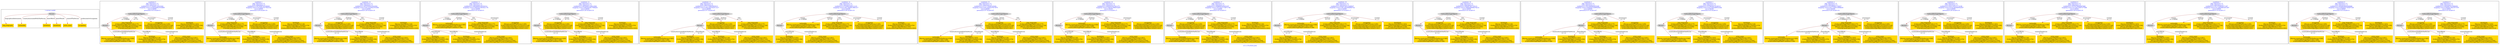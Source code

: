 digraph n0 {
fontcolor="blue"
remincross="true"
label="s11-s-19-artists.json"
subgraph cluster_0 {
label="1-correct model"
n2[style="filled",color="white",fillcolor="lightgray",label="Person1"];
n3[shape="plaintext",style="filled",fillcolor="gold",label="long_biography"];
n4[shape="plaintext",style="filled",fillcolor="gold",label="nationality"];
n5[shape="plaintext",style="filled",fillcolor="gold",label="birthDate"];
n6[shape="plaintext",style="filled",fillcolor="gold",label="deathDate"];
n7[shape="plaintext",style="filled",fillcolor="gold",label="artist_name"];
n8[shape="plaintext",style="filled",fillcolor="gold",label="occupation"];
}
subgraph cluster_1 {
label="candidate 0\nlink coherence:1.0\nnode coherence:1.0\nconfidence:0.5735449132423264\nmapping score:0.6356260821918865\ncost:6.99999\n-precision:0.43-recall:0.5"
n10[style="filled",color="white",fillcolor="lightgray",label="CulturalHeritageObject1"];
n11[style="filled",color="white",fillcolor="lightgray",label="Person1"];
n12[shape="plaintext",style="filled",fillcolor="gold",label="long_biography\n[CulturalHeritageObject,title,0.77]\n[CulturalHeritageObject,provenance,0.156]\n[Person,nameOfThePerson,0.059]\n[Concept,prefLabel,0.015]"];
n13[shape="plaintext",style="filled",fillcolor="gold",label="nationality\n[Person,countryAssociatedWithThePerson,0.565]\n[CulturalHeritageObject,title,0.266]\n[CulturalHeritageObject,medium,0.169]"];
n14[shape="plaintext",style="filled",fillcolor="gold",label="occupation\n[Person,nameOfThePerson,0.495]\n[CulturalHeritageObject,provenance,0.49]\n[CulturalHeritageObject,medium,0.015]\n[CulturalHeritageObject,extent,0.001]"];
n15[shape="plaintext",style="filled",fillcolor="gold",label="birthDate\n[Person,dateOfBirth,0.46]\n[CulturalHeritageObject,created,0.374]\n[Person,dateOfDeath,0.163]\n[CulturalHeritageObject,provenance,0.003]"];
n16[shape="plaintext",style="filled",fillcolor="gold",label="artist_name\n[Person,nameOfThePerson,0.801]\n[CulturalHeritageObject,title,0.143]\n[CulturalHeritageObject,provenance,0.054]\n[CulturalHeritageObject,accessionNumber,0.001]"];
n17[shape="plaintext",style="filled",fillcolor="gold",label="deathDate\n[Person,dateOfBirth,0.403]\n[CulturalHeritageObject,created,0.356]\n[Person,dateOfDeath,0.228]\n[CulturalHeritageObject,title,0.012]"];
}
subgraph cluster_2 {
label="candidate 1\nlink coherence:1.0\nnode coherence:1.0\nconfidence:0.5670589720196663\nmapping score:0.6334641017843332\ncost:6.99999\n-precision:0.29-recall:0.33"
n19[style="filled",color="white",fillcolor="lightgray",label="CulturalHeritageObject1"];
n20[style="filled",color="white",fillcolor="lightgray",label="Person1"];
n21[shape="plaintext",style="filled",fillcolor="gold",label="long_biography\n[CulturalHeritageObject,title,0.77]\n[CulturalHeritageObject,provenance,0.156]\n[Person,nameOfThePerson,0.059]\n[Concept,prefLabel,0.015]"];
n22[shape="plaintext",style="filled",fillcolor="gold",label="nationality\n[Person,countryAssociatedWithThePerson,0.565]\n[CulturalHeritageObject,title,0.266]\n[CulturalHeritageObject,medium,0.169]"];
n23[shape="plaintext",style="filled",fillcolor="gold",label="occupation\n[Person,nameOfThePerson,0.495]\n[CulturalHeritageObject,provenance,0.49]\n[CulturalHeritageObject,medium,0.015]\n[CulturalHeritageObject,extent,0.001]"];
n24[shape="plaintext",style="filled",fillcolor="gold",label="deathDate\n[Person,dateOfBirth,0.403]\n[CulturalHeritageObject,created,0.356]\n[Person,dateOfDeath,0.228]\n[CulturalHeritageObject,title,0.012]"];
n25[shape="plaintext",style="filled",fillcolor="gold",label="artist_name\n[Person,nameOfThePerson,0.801]\n[CulturalHeritageObject,title,0.143]\n[CulturalHeritageObject,provenance,0.054]\n[CulturalHeritageObject,accessionNumber,0.001]"];
n26[shape="plaintext",style="filled",fillcolor="gold",label="birthDate\n[Person,dateOfBirth,0.46]\n[CulturalHeritageObject,created,0.374]\n[Person,dateOfDeath,0.163]\n[CulturalHeritageObject,provenance,0.003]"];
}
subgraph cluster_3 {
label="candidate 10\nlink coherence:1.0\nnode coherence:1.0\nconfidence:0.4879765433242084\nmapping score:0.6071032922191806\ncost:6.99999\n-precision:0.29-recall:0.33"
n28[style="filled",color="white",fillcolor="lightgray",label="CulturalHeritageObject1"];
n29[style="filled",color="white",fillcolor="lightgray",label="Person1"];
n30[shape="plaintext",style="filled",fillcolor="gold",label="occupation\n[Person,nameOfThePerson,0.495]\n[CulturalHeritageObject,provenance,0.49]\n[CulturalHeritageObject,medium,0.015]\n[CulturalHeritageObject,extent,0.001]"];
n31[shape="plaintext",style="filled",fillcolor="gold",label="long_biography\n[CulturalHeritageObject,title,0.77]\n[CulturalHeritageObject,provenance,0.156]\n[Person,nameOfThePerson,0.059]\n[Concept,prefLabel,0.015]"];
n32[shape="plaintext",style="filled",fillcolor="gold",label="nationality\n[Person,countryAssociatedWithThePerson,0.565]\n[CulturalHeritageObject,title,0.266]\n[CulturalHeritageObject,medium,0.169]"];
n33[shape="plaintext",style="filled",fillcolor="gold",label="deathDate\n[Person,dateOfBirth,0.403]\n[CulturalHeritageObject,created,0.356]\n[Person,dateOfDeath,0.228]\n[CulturalHeritageObject,title,0.012]"];
n34[shape="plaintext",style="filled",fillcolor="gold",label="artist_name\n[Person,nameOfThePerson,0.801]\n[CulturalHeritageObject,title,0.143]\n[CulturalHeritageObject,provenance,0.054]\n[CulturalHeritageObject,accessionNumber,0.001]"];
n35[shape="plaintext",style="filled",fillcolor="gold",label="birthDate\n[Person,dateOfBirth,0.46]\n[CulturalHeritageObject,created,0.374]\n[Person,dateOfDeath,0.163]\n[CulturalHeritageObject,provenance,0.003]"];
}
subgraph cluster_4 {
label="candidate 11\nlink coherence:1.0\nnode coherence:1.0\nconfidence:0.48628699169302014\nmapping score:0.6065401083421178\ncost:6.99999\n-precision:0.43-recall:0.5"
n37[style="filled",color="white",fillcolor="lightgray",label="CulturalHeritageObject1"];
n38[style="filled",color="white",fillcolor="lightgray",label="Person1"];
n39[shape="plaintext",style="filled",fillcolor="gold",label="nationality\n[Person,countryAssociatedWithThePerson,0.565]\n[CulturalHeritageObject,title,0.266]\n[CulturalHeritageObject,medium,0.169]"];
n40[shape="plaintext",style="filled",fillcolor="gold",label="long_biography\n[CulturalHeritageObject,title,0.77]\n[CulturalHeritageObject,provenance,0.156]\n[Person,nameOfThePerson,0.059]\n[Concept,prefLabel,0.015]"];
n41[shape="plaintext",style="filled",fillcolor="gold",label="occupation\n[Person,nameOfThePerson,0.495]\n[CulturalHeritageObject,provenance,0.49]\n[CulturalHeritageObject,medium,0.015]\n[CulturalHeritageObject,extent,0.001]"];
n42[shape="plaintext",style="filled",fillcolor="gold",label="deathDate\n[Person,dateOfBirth,0.403]\n[CulturalHeritageObject,created,0.356]\n[Person,dateOfDeath,0.228]\n[CulturalHeritageObject,title,0.012]"];
n43[shape="plaintext",style="filled",fillcolor="gold",label="birthDate\n[Person,dateOfBirth,0.46]\n[CulturalHeritageObject,created,0.374]\n[Person,dateOfDeath,0.163]\n[CulturalHeritageObject,provenance,0.003]"];
n44[shape="plaintext",style="filled",fillcolor="gold",label="artist_name\n[Person,nameOfThePerson,0.801]\n[CulturalHeritageObject,title,0.143]\n[CulturalHeritageObject,provenance,0.054]\n[CulturalHeritageObject,accessionNumber,0.001]"];
}
subgraph cluster_5 {
label="candidate 12\nlink coherence:1.0\nnode coherence:1.0\nconfidence:0.48558281194614566\nmapping score:0.6063053817598263\ncost:6.99999\n-precision:0.29-recall:0.33"
n46[style="filled",color="white",fillcolor="lightgray",label="CulturalHeritageObject1"];
n47[style="filled",color="white",fillcolor="lightgray",label="Person1"];
n48[shape="plaintext",style="filled",fillcolor="gold",label="occupation\n[Person,nameOfThePerson,0.495]\n[CulturalHeritageObject,provenance,0.49]\n[CulturalHeritageObject,medium,0.015]\n[CulturalHeritageObject,extent,0.001]"];
n49[shape="plaintext",style="filled",fillcolor="gold",label="long_biography\n[CulturalHeritageObject,title,0.77]\n[CulturalHeritageObject,provenance,0.156]\n[Person,nameOfThePerson,0.059]\n[Concept,prefLabel,0.015]"];
n50[shape="plaintext",style="filled",fillcolor="gold",label="nationality\n[Person,countryAssociatedWithThePerson,0.565]\n[CulturalHeritageObject,title,0.266]\n[CulturalHeritageObject,medium,0.169]"];
n51[shape="plaintext",style="filled",fillcolor="gold",label="deathDate\n[Person,dateOfBirth,0.403]\n[CulturalHeritageObject,created,0.356]\n[Person,dateOfDeath,0.228]\n[CulturalHeritageObject,title,0.012]"];
n52[shape="plaintext",style="filled",fillcolor="gold",label="artist_name\n[Person,nameOfThePerson,0.801]\n[CulturalHeritageObject,title,0.143]\n[CulturalHeritageObject,provenance,0.054]\n[CulturalHeritageObject,accessionNumber,0.001]"];
n53[shape="plaintext",style="filled",fillcolor="gold",label="birthDate\n[Person,dateOfBirth,0.46]\n[CulturalHeritageObject,created,0.374]\n[Person,dateOfDeath,0.163]\n[CulturalHeritageObject,provenance,0.003]"];
}
subgraph cluster_6 {
label="candidate 13\nlink coherence:1.0\nnode coherence:1.0\nconfidence:0.4731116693900919\nmapping score:0.6021483342411417\ncost:6.99999\n-precision:0.57-recall:0.67"
n55[style="filled",color="white",fillcolor="lightgray",label="CulturalHeritageObject1"];
n56[style="filled",color="white",fillcolor="lightgray",label="Person1"];
n57[shape="plaintext",style="filled",fillcolor="gold",label="occupation\n[Person,nameOfThePerson,0.495]\n[CulturalHeritageObject,provenance,0.49]\n[CulturalHeritageObject,medium,0.015]\n[CulturalHeritageObject,extent,0.001]"];
n58[shape="plaintext",style="filled",fillcolor="gold",label="long_biography\n[CulturalHeritageObject,title,0.77]\n[CulturalHeritageObject,provenance,0.156]\n[Person,nameOfThePerson,0.059]\n[Concept,prefLabel,0.015]"];
n59[shape="plaintext",style="filled",fillcolor="gold",label="nationality\n[Person,countryAssociatedWithThePerson,0.565]\n[CulturalHeritageObject,title,0.266]\n[CulturalHeritageObject,medium,0.169]"];
n60[shape="plaintext",style="filled",fillcolor="gold",label="deathDate\n[Person,dateOfBirth,0.403]\n[CulturalHeritageObject,created,0.356]\n[Person,dateOfDeath,0.228]\n[CulturalHeritageObject,title,0.012]"];
n61[shape="plaintext",style="filled",fillcolor="gold",label="birthDate\n[Person,dateOfBirth,0.46]\n[CulturalHeritageObject,created,0.374]\n[Person,dateOfDeath,0.163]\n[CulturalHeritageObject,provenance,0.003]"];
n62[shape="plaintext",style="filled",fillcolor="gold",label="artist_name\n[Person,nameOfThePerson,0.801]\n[CulturalHeritageObject,title,0.143]\n[CulturalHeritageObject,provenance,0.054]\n[CulturalHeritageObject,accessionNumber,0.001]"];
}
subgraph cluster_7 {
label="candidate 14\nlink coherence:1.0\nnode coherence:1.0\nconfidence:0.4720561408311219\nmapping score:0.6017964913881517\ncost:6.99999\n-precision:0.29-recall:0.33"
n64[style="filled",color="white",fillcolor="lightgray",label="CulturalHeritageObject1"];
n65[style="filled",color="white",fillcolor="lightgray",label="Person1"];
n66[shape="plaintext",style="filled",fillcolor="gold",label="nationality\n[Person,countryAssociatedWithThePerson,0.565]\n[CulturalHeritageObject,title,0.266]\n[CulturalHeritageObject,medium,0.169]"];
n67[shape="plaintext",style="filled",fillcolor="gold",label="long_biography\n[CulturalHeritageObject,title,0.77]\n[CulturalHeritageObject,provenance,0.156]\n[Person,nameOfThePerson,0.059]\n[Concept,prefLabel,0.015]"];
n68[shape="plaintext",style="filled",fillcolor="gold",label="occupation\n[Person,nameOfThePerson,0.495]\n[CulturalHeritageObject,provenance,0.49]\n[CulturalHeritageObject,medium,0.015]\n[CulturalHeritageObject,extent,0.001]"];
n69[shape="plaintext",style="filled",fillcolor="gold",label="deathDate\n[Person,dateOfBirth,0.403]\n[CulturalHeritageObject,created,0.356]\n[Person,dateOfDeath,0.228]\n[CulturalHeritageObject,title,0.012]"];
n70[shape="plaintext",style="filled",fillcolor="gold",label="artist_name\n[Person,nameOfThePerson,0.801]\n[CulturalHeritageObject,title,0.143]\n[CulturalHeritageObject,provenance,0.054]\n[CulturalHeritageObject,accessionNumber,0.001]"];
n71[shape="plaintext",style="filled",fillcolor="gold",label="birthDate\n[Person,dateOfBirth,0.46]\n[CulturalHeritageObject,created,0.374]\n[Person,dateOfDeath,0.163]\n[CulturalHeritageObject,provenance,0.003]"];
}
subgraph cluster_8 {
label="candidate 15\nlink coherence:1.0\nnode coherence:1.0\nconfidence:0.4707179380120292\nmapping score:0.6013504237817875\ncost:6.99999\n-precision:0.57-recall:0.67"
n73[style="filled",color="white",fillcolor="lightgray",label="CulturalHeritageObject1"];
n74[style="filled",color="white",fillcolor="lightgray",label="Person1"];
n75[shape="plaintext",style="filled",fillcolor="gold",label="occupation\n[Person,nameOfThePerson,0.495]\n[CulturalHeritageObject,provenance,0.49]\n[CulturalHeritageObject,medium,0.015]\n[CulturalHeritageObject,extent,0.001]"];
n76[shape="plaintext",style="filled",fillcolor="gold",label="long_biography\n[CulturalHeritageObject,title,0.77]\n[CulturalHeritageObject,provenance,0.156]\n[Person,nameOfThePerson,0.059]\n[Concept,prefLabel,0.015]"];
n77[shape="plaintext",style="filled",fillcolor="gold",label="nationality\n[Person,countryAssociatedWithThePerson,0.565]\n[CulturalHeritageObject,title,0.266]\n[CulturalHeritageObject,medium,0.169]"];
n78[shape="plaintext",style="filled",fillcolor="gold",label="deathDate\n[Person,dateOfBirth,0.403]\n[CulturalHeritageObject,created,0.356]\n[Person,dateOfDeath,0.228]\n[CulturalHeritageObject,title,0.012]"];
n79[shape="plaintext",style="filled",fillcolor="gold",label="birthDate\n[Person,dateOfBirth,0.46]\n[CulturalHeritageObject,created,0.374]\n[Person,dateOfDeath,0.163]\n[CulturalHeritageObject,provenance,0.003]"];
n80[shape="plaintext",style="filled",fillcolor="gold",label="artist_name\n[Person,nameOfThePerson,0.801]\n[CulturalHeritageObject,title,0.143]\n[CulturalHeritageObject,provenance,0.054]\n[CulturalHeritageObject,accessionNumber,0.001]"];
}
subgraph cluster_9 {
label="candidate 16\nlink coherence:1.0\nnode coherence:1.0\nconfidence:0.4659523547641275\nmapping score:0.599761896032487\ncost:6.99999\n-precision:0.14-recall:0.17"
n82[style="filled",color="white",fillcolor="lightgray",label="CulturalHeritageObject1"];
n83[style="filled",color="white",fillcolor="lightgray",label="Person1"];
n84[shape="plaintext",style="filled",fillcolor="gold",label="nationality\n[Person,countryAssociatedWithThePerson,0.565]\n[CulturalHeritageObject,title,0.266]\n[CulturalHeritageObject,medium,0.169]"];
n85[shape="plaintext",style="filled",fillcolor="gold",label="long_biography\n[CulturalHeritageObject,title,0.77]\n[CulturalHeritageObject,provenance,0.156]\n[Person,nameOfThePerson,0.059]\n[Concept,prefLabel,0.015]"];
n86[shape="plaintext",style="filled",fillcolor="gold",label="occupation\n[Person,nameOfThePerson,0.495]\n[CulturalHeritageObject,provenance,0.49]\n[CulturalHeritageObject,medium,0.015]\n[CulturalHeritageObject,extent,0.001]"];
n87[shape="plaintext",style="filled",fillcolor="gold",label="birthDate\n[Person,dateOfBirth,0.46]\n[CulturalHeritageObject,created,0.374]\n[Person,dateOfDeath,0.163]\n[CulturalHeritageObject,provenance,0.003]"];
n88[shape="plaintext",style="filled",fillcolor="gold",label="deathDate\n[Person,dateOfBirth,0.403]\n[CulturalHeritageObject,created,0.356]\n[Person,dateOfDeath,0.228]\n[CulturalHeritageObject,title,0.012]"];
n89[shape="plaintext",style="filled",fillcolor="gold",label="artist_name\n[Person,nameOfThePerson,0.801]\n[CulturalHeritageObject,title,0.143]\n[CulturalHeritageObject,provenance,0.054]\n[CulturalHeritageObject,accessionNumber,0.001]"];
}
subgraph cluster_10 {
label="candidate 17\nlink coherence:1.0\nnode coherence:1.0\nconfidence:0.4588808185281937\nmapping score:0.5974047172871756\ncost:6.99999\n-precision:0.43-recall:0.5"
n91[style="filled",color="white",fillcolor="lightgray",label="CulturalHeritageObject1"];
n92[style="filled",color="white",fillcolor="lightgray",label="Person1"];
n93[shape="plaintext",style="filled",fillcolor="gold",label="occupation\n[Person,nameOfThePerson,0.495]\n[CulturalHeritageObject,provenance,0.49]\n[CulturalHeritageObject,medium,0.015]\n[CulturalHeritageObject,extent,0.001]"];
n94[shape="plaintext",style="filled",fillcolor="gold",label="long_biography\n[CulturalHeritageObject,title,0.77]\n[CulturalHeritageObject,provenance,0.156]\n[Person,nameOfThePerson,0.059]\n[Concept,prefLabel,0.015]"];
n95[shape="plaintext",style="filled",fillcolor="gold",label="nationality\n[Person,countryAssociatedWithThePerson,0.565]\n[CulturalHeritageObject,title,0.266]\n[CulturalHeritageObject,medium,0.169]"];
n96[shape="plaintext",style="filled",fillcolor="gold",label="deathDate\n[Person,dateOfBirth,0.403]\n[CulturalHeritageObject,created,0.356]\n[Person,dateOfDeath,0.228]\n[CulturalHeritageObject,title,0.012]"];
n97[shape="plaintext",style="filled",fillcolor="gold",label="artist_name\n[Person,nameOfThePerson,0.801]\n[CulturalHeritageObject,title,0.143]\n[CulturalHeritageObject,provenance,0.054]\n[CulturalHeritageObject,accessionNumber,0.001]"];
n98[shape="plaintext",style="filled",fillcolor="gold",label="birthDate\n[Person,dateOfBirth,0.46]\n[CulturalHeritageObject,created,0.374]\n[Person,dateOfDeath,0.163]\n[CulturalHeritageObject,provenance,0.003]"];
}
subgraph cluster_11 {
label="candidate 18\nlink coherence:1.0\nnode coherence:1.0\nconfidence:0.45820744512488937\nmapping score:0.5971802594860742\ncost:6.99999\n-precision:0.14-recall:0.17"
n100[style="filled",color="white",fillcolor="lightgray",label="CulturalHeritageObject1"];
n101[style="filled",color="white",fillcolor="lightgray",label="Person1"];
n102[shape="plaintext",style="filled",fillcolor="gold",label="nationality\n[Person,countryAssociatedWithThePerson,0.565]\n[CulturalHeritageObject,title,0.266]\n[CulturalHeritageObject,medium,0.169]"];
n103[shape="plaintext",style="filled",fillcolor="gold",label="long_biography\n[CulturalHeritageObject,title,0.77]\n[CulturalHeritageObject,provenance,0.156]\n[Person,nameOfThePerson,0.059]\n[Concept,prefLabel,0.015]"];
n104[shape="plaintext",style="filled",fillcolor="gold",label="occupation\n[Person,nameOfThePerson,0.495]\n[CulturalHeritageObject,provenance,0.49]\n[CulturalHeritageObject,medium,0.015]\n[CulturalHeritageObject,extent,0.001]"];
n105[shape="plaintext",style="filled",fillcolor="gold",label="birthDate\n[Person,dateOfBirth,0.46]\n[CulturalHeritageObject,created,0.374]\n[Person,dateOfDeath,0.163]\n[CulturalHeritageObject,provenance,0.003]"];
n106[shape="plaintext",style="filled",fillcolor="gold",label="artist_name\n[Person,nameOfThePerson,0.801]\n[CulturalHeritageObject,title,0.143]\n[CulturalHeritageObject,provenance,0.054]\n[CulturalHeritageObject,accessionNumber,0.001]"];
n107[shape="plaintext",style="filled",fillcolor="gold",label="deathDate\n[Person,dateOfBirth,0.403]\n[CulturalHeritageObject,created,0.356]\n[Person,dateOfDeath,0.228]\n[CulturalHeritageObject,title,0.012]"];
}
subgraph cluster_12 {
label="candidate 19\nlink coherence:1.0\nnode coherence:1.0\nconfidence:0.456487087150131\nmapping score:0.5966068068278214\ncost:6.99999\n-precision:0.43-recall:0.5"
n109[style="filled",color="white",fillcolor="lightgray",label="CulturalHeritageObject1"];
n110[style="filled",color="white",fillcolor="lightgray",label="Person1"];
n111[shape="plaintext",style="filled",fillcolor="gold",label="occupation\n[Person,nameOfThePerson,0.495]\n[CulturalHeritageObject,provenance,0.49]\n[CulturalHeritageObject,medium,0.015]\n[CulturalHeritageObject,extent,0.001]"];
n112[shape="plaintext",style="filled",fillcolor="gold",label="long_biography\n[CulturalHeritageObject,title,0.77]\n[CulturalHeritageObject,provenance,0.156]\n[Person,nameOfThePerson,0.059]\n[Concept,prefLabel,0.015]"];
n113[shape="plaintext",style="filled",fillcolor="gold",label="nationality\n[Person,countryAssociatedWithThePerson,0.565]\n[CulturalHeritageObject,title,0.266]\n[CulturalHeritageObject,medium,0.169]"];
n114[shape="plaintext",style="filled",fillcolor="gold",label="deathDate\n[Person,dateOfBirth,0.403]\n[CulturalHeritageObject,created,0.356]\n[Person,dateOfDeath,0.228]\n[CulturalHeritageObject,title,0.012]"];
n115[shape="plaintext",style="filled",fillcolor="gold",label="artist_name\n[Person,nameOfThePerson,0.801]\n[CulturalHeritageObject,title,0.143]\n[CulturalHeritageObject,provenance,0.054]\n[CulturalHeritageObject,accessionNumber,0.001]"];
n116[shape="plaintext",style="filled",fillcolor="gold",label="birthDate\n[Person,dateOfBirth,0.46]\n[CulturalHeritageObject,created,0.374]\n[Person,dateOfDeath,0.163]\n[CulturalHeritageObject,provenance,0.003]"];
}
subgraph cluster_13 {
label="candidate 2\nlink coherence:1.0\nnode coherence:1.0\nconfidence:0.5521940980855498\nmapping score:0.6285091438062943\ncost:6.99999\n-precision:0.57-recall:0.67"
n118[style="filled",color="white",fillcolor="lightgray",label="CulturalHeritageObject1"];
n119[style="filled",color="white",fillcolor="lightgray",label="Person1"];
n120[shape="plaintext",style="filled",fillcolor="gold",label="long_biography\n[CulturalHeritageObject,title,0.77]\n[CulturalHeritageObject,provenance,0.156]\n[Person,nameOfThePerson,0.059]\n[Concept,prefLabel,0.015]"];
n121[shape="plaintext",style="filled",fillcolor="gold",label="nationality\n[Person,countryAssociatedWithThePerson,0.565]\n[CulturalHeritageObject,title,0.266]\n[CulturalHeritageObject,medium,0.169]"];
n122[shape="plaintext",style="filled",fillcolor="gold",label="occupation\n[Person,nameOfThePerson,0.495]\n[CulturalHeritageObject,provenance,0.49]\n[CulturalHeritageObject,medium,0.015]\n[CulturalHeritageObject,extent,0.001]"];
n123[shape="plaintext",style="filled",fillcolor="gold",label="deathDate\n[Person,dateOfBirth,0.403]\n[CulturalHeritageObject,created,0.356]\n[Person,dateOfDeath,0.228]\n[CulturalHeritageObject,title,0.012]"];
n124[shape="plaintext",style="filled",fillcolor="gold",label="birthDate\n[Person,dateOfBirth,0.46]\n[CulturalHeritageObject,created,0.374]\n[Person,dateOfDeath,0.163]\n[CulturalHeritageObject,provenance,0.003]"];
n125[shape="plaintext",style="filled",fillcolor="gold",label="artist_name\n[Person,nameOfThePerson,0.801]\n[CulturalHeritageObject,title,0.143]\n[CulturalHeritageObject,provenance,0.054]\n[CulturalHeritageObject,accessionNumber,0.001]"];
}
subgraph cluster_14 {
label="candidate 3\nlink coherence:1.0\nnode coherence:1.0\nconfidence:0.5379632472236515\nmapping score:0.6237655268523282\ncost:6.99999\n-precision:0.43-recall:0.5"
n127[style="filled",color="white",fillcolor="lightgray",label="CulturalHeritageObject1"];
n128[style="filled",color="white",fillcolor="lightgray",label="Person1"];
n129[shape="plaintext",style="filled",fillcolor="gold",label="long_biography\n[CulturalHeritageObject,title,0.77]\n[CulturalHeritageObject,provenance,0.156]\n[Person,nameOfThePerson,0.059]\n[Concept,prefLabel,0.015]"];
n130[shape="plaintext",style="filled",fillcolor="gold",label="nationality\n[Person,countryAssociatedWithThePerson,0.565]\n[CulturalHeritageObject,title,0.266]\n[CulturalHeritageObject,medium,0.169]"];
n131[shape="plaintext",style="filled",fillcolor="gold",label="occupation\n[Person,nameOfThePerson,0.495]\n[CulturalHeritageObject,provenance,0.49]\n[CulturalHeritageObject,medium,0.015]\n[CulturalHeritageObject,extent,0.001]"];
n132[shape="plaintext",style="filled",fillcolor="gold",label="deathDate\n[Person,dateOfBirth,0.403]\n[CulturalHeritageObject,created,0.356]\n[Person,dateOfDeath,0.228]\n[CulturalHeritageObject,title,0.012]"];
n133[shape="plaintext",style="filled",fillcolor="gold",label="artist_name\n[Person,nameOfThePerson,0.801]\n[CulturalHeritageObject,title,0.143]\n[CulturalHeritageObject,provenance,0.054]\n[CulturalHeritageObject,accessionNumber,0.001]"];
n134[shape="plaintext",style="filled",fillcolor="gold",label="birthDate\n[Person,dateOfBirth,0.46]\n[CulturalHeritageObject,created,0.374]\n[Person,dateOfDeath,0.163]\n[CulturalHeritageObject,provenance,0.003]"];
}
subgraph cluster_15 {
label="candidate 4\nlink coherence:1.0\nnode coherence:1.0\nconfidence:0.531859461156657\nmapping score:0.6217309314966635\ncost:6.99999\n-precision:0.29-recall:0.33"
n136[style="filled",color="white",fillcolor="lightgray",label="CulturalHeritageObject1"];
n137[style="filled",color="white",fillcolor="lightgray",label="Person1"];
n138[shape="plaintext",style="filled",fillcolor="gold",label="long_biography\n[CulturalHeritageObject,title,0.77]\n[CulturalHeritageObject,provenance,0.156]\n[Person,nameOfThePerson,0.059]\n[Concept,prefLabel,0.015]"];
n139[shape="plaintext",style="filled",fillcolor="gold",label="nationality\n[Person,countryAssociatedWithThePerson,0.565]\n[CulturalHeritageObject,title,0.266]\n[CulturalHeritageObject,medium,0.169]"];
n140[shape="plaintext",style="filled",fillcolor="gold",label="occupation\n[Person,nameOfThePerson,0.495]\n[CulturalHeritageObject,provenance,0.49]\n[CulturalHeritageObject,medium,0.015]\n[CulturalHeritageObject,extent,0.001]"];
n141[shape="plaintext",style="filled",fillcolor="gold",label="birthDate\n[Person,dateOfBirth,0.46]\n[CulturalHeritageObject,created,0.374]\n[Person,dateOfDeath,0.163]\n[CulturalHeritageObject,provenance,0.003]"];
n142[shape="plaintext",style="filled",fillcolor="gold",label="deathDate\n[Person,dateOfBirth,0.403]\n[CulturalHeritageObject,created,0.356]\n[Person,dateOfDeath,0.228]\n[CulturalHeritageObject,title,0.012]"];
n143[shape="plaintext",style="filled",fillcolor="gold",label="artist_name\n[Person,nameOfThePerson,0.801]\n[CulturalHeritageObject,title,0.143]\n[CulturalHeritageObject,provenance,0.054]\n[CulturalHeritageObject,accessionNumber,0.001]"];
}
subgraph cluster_16 {
label="candidate 5\nlink coherence:1.0\nnode coherence:1.0\nconfidence:0.5241145515174189\nmapping score:0.6191492949502507\ncost:6.99999\n-precision:0.29-recall:0.33"
n145[style="filled",color="white",fillcolor="lightgray",label="CulturalHeritageObject1"];
n146[style="filled",color="white",fillcolor="lightgray",label="Person1"];
n147[shape="plaintext",style="filled",fillcolor="gold",label="long_biography\n[CulturalHeritageObject,title,0.77]\n[CulturalHeritageObject,provenance,0.156]\n[Person,nameOfThePerson,0.059]\n[Concept,prefLabel,0.015]"];
n148[shape="plaintext",style="filled",fillcolor="gold",label="nationality\n[Person,countryAssociatedWithThePerson,0.565]\n[CulturalHeritageObject,title,0.266]\n[CulturalHeritageObject,medium,0.169]"];
n149[shape="plaintext",style="filled",fillcolor="gold",label="occupation\n[Person,nameOfThePerson,0.495]\n[CulturalHeritageObject,provenance,0.49]\n[CulturalHeritageObject,medium,0.015]\n[CulturalHeritageObject,extent,0.001]"];
n150[shape="plaintext",style="filled",fillcolor="gold",label="birthDate\n[Person,dateOfBirth,0.46]\n[CulturalHeritageObject,created,0.374]\n[Person,dateOfDeath,0.163]\n[CulturalHeritageObject,provenance,0.003]"];
n151[shape="plaintext",style="filled",fillcolor="gold",label="artist_name\n[Person,nameOfThePerson,0.801]\n[CulturalHeritageObject,title,0.143]\n[CulturalHeritageObject,provenance,0.054]\n[CulturalHeritageObject,accessionNumber,0.001]"];
n152[shape="plaintext",style="filled",fillcolor="gold",label="deathDate\n[Person,dateOfBirth,0.403]\n[CulturalHeritageObject,created,0.356]\n[Person,dateOfDeath,0.228]\n[CulturalHeritageObject,title,0.012]"];
}
subgraph cluster_17 {
label="candidate 6\nlink coherence:1.0\nnode coherence:1.0\nconfidence:0.5076378068497968\nmapping score:0.6136570467277099\ncost:6.99999\n-precision:0.29-recall:0.33"
n154[style="filled",color="white",fillcolor="lightgray",label="CulturalHeritageObject1"];
n155[style="filled",color="white",fillcolor="lightgray",label="Person1"];
n156[shape="plaintext",style="filled",fillcolor="gold",label="nationality\n[Person,countryAssociatedWithThePerson,0.565]\n[CulturalHeritageObject,title,0.266]\n[CulturalHeritageObject,medium,0.169]"];
n157[shape="plaintext",style="filled",fillcolor="gold",label="long_biography\n[CulturalHeritageObject,title,0.77]\n[CulturalHeritageObject,provenance,0.156]\n[Person,nameOfThePerson,0.059]\n[Concept,prefLabel,0.015]"];
n158[shape="plaintext",style="filled",fillcolor="gold",label="occupation\n[Person,nameOfThePerson,0.495]\n[CulturalHeritageObject,provenance,0.49]\n[CulturalHeritageObject,medium,0.015]\n[CulturalHeritageObject,extent,0.001]"];
n159[shape="plaintext",style="filled",fillcolor="gold",label="birthDate\n[Person,dateOfBirth,0.46]\n[CulturalHeritageObject,created,0.374]\n[Person,dateOfDeath,0.163]\n[CulturalHeritageObject,provenance,0.003]"];
n160[shape="plaintext",style="filled",fillcolor="gold",label="artist_name\n[Person,nameOfThePerson,0.801]\n[CulturalHeritageObject,title,0.143]\n[CulturalHeritageObject,provenance,0.054]\n[CulturalHeritageObject,accessionNumber,0.001]"];
n161[shape="plaintext",style="filled",fillcolor="gold",label="deathDate\n[Person,dateOfBirth,0.403]\n[CulturalHeritageObject,created,0.356]\n[Person,dateOfDeath,0.228]\n[CulturalHeritageObject,title,0.012]"];
}
subgraph cluster_18 {
label="candidate 7\nlink coherence:1.0\nnode coherence:1.0\nconfidence:0.5011518656271367\nmapping score:0.6114950663201567\ncost:6.99999\n-precision:0.14-recall:0.17"
n163[style="filled",color="white",fillcolor="lightgray",label="CulturalHeritageObject1"];
n164[style="filled",color="white",fillcolor="lightgray",label="Person1"];
n165[shape="plaintext",style="filled",fillcolor="gold",label="nationality\n[Person,countryAssociatedWithThePerson,0.565]\n[CulturalHeritageObject,title,0.266]\n[CulturalHeritageObject,medium,0.169]"];
n166[shape="plaintext",style="filled",fillcolor="gold",label="long_biography\n[CulturalHeritageObject,title,0.77]\n[CulturalHeritageObject,provenance,0.156]\n[Person,nameOfThePerson,0.059]\n[Concept,prefLabel,0.015]"];
n167[shape="plaintext",style="filled",fillcolor="gold",label="occupation\n[Person,nameOfThePerson,0.495]\n[CulturalHeritageObject,provenance,0.49]\n[CulturalHeritageObject,medium,0.015]\n[CulturalHeritageObject,extent,0.001]"];
n168[shape="plaintext",style="filled",fillcolor="gold",label="deathDate\n[Person,dateOfBirth,0.403]\n[CulturalHeritageObject,created,0.356]\n[Person,dateOfDeath,0.228]\n[CulturalHeritageObject,title,0.012]"];
n169[shape="plaintext",style="filled",fillcolor="gold",label="artist_name\n[Person,nameOfThePerson,0.801]\n[CulturalHeritageObject,title,0.143]\n[CulturalHeritageObject,provenance,0.054]\n[CulturalHeritageObject,accessionNumber,0.001]"];
n170[shape="plaintext",style="filled",fillcolor="gold",label="birthDate\n[Person,dateOfBirth,0.46]\n[CulturalHeritageObject,created,0.374]\n[Person,dateOfDeath,0.163]\n[CulturalHeritageObject,provenance,0.003]"];
}
subgraph cluster_19 {
label="candidate 8\nlink coherence:1.0\nnode coherence:1.0\nconfidence:0.4944624845468686\nmapping score:0.6092652726267339\ncost:6.99999\n-precision:0.43-recall:0.5"
n172[style="filled",color="white",fillcolor="lightgray",label="CulturalHeritageObject1"];
n173[style="filled",color="white",fillcolor="lightgray",label="Person1"];
n174[shape="plaintext",style="filled",fillcolor="gold",label="occupation\n[Person,nameOfThePerson,0.495]\n[CulturalHeritageObject,provenance,0.49]\n[CulturalHeritageObject,medium,0.015]\n[CulturalHeritageObject,extent,0.001]"];
n175[shape="plaintext",style="filled",fillcolor="gold",label="long_biography\n[CulturalHeritageObject,title,0.77]\n[CulturalHeritageObject,provenance,0.156]\n[Person,nameOfThePerson,0.059]\n[Concept,prefLabel,0.015]"];
n176[shape="plaintext",style="filled",fillcolor="gold",label="nationality\n[Person,countryAssociatedWithThePerson,0.565]\n[CulturalHeritageObject,title,0.266]\n[CulturalHeritageObject,medium,0.169]"];
n177[shape="plaintext",style="filled",fillcolor="gold",label="birthDate\n[Person,dateOfBirth,0.46]\n[CulturalHeritageObject,created,0.374]\n[Person,dateOfDeath,0.163]\n[CulturalHeritageObject,provenance,0.003]"];
n178[shape="plaintext",style="filled",fillcolor="gold",label="artist_name\n[Person,nameOfThePerson,0.801]\n[CulturalHeritageObject,title,0.143]\n[CulturalHeritageObject,provenance,0.054]\n[CulturalHeritageObject,accessionNumber,0.001]"];
n179[shape="plaintext",style="filled",fillcolor="gold",label="deathDate\n[Person,dateOfBirth,0.403]\n[CulturalHeritageObject,created,0.356]\n[Person,dateOfDeath,0.228]\n[CulturalHeritageObject,title,0.012]"];
}
subgraph cluster_20 {
label="candidate 9\nlink coherence:1.0\nnode coherence:1.0\nconfidence:0.4920687531688059\nmapping score:0.6084673621673797\ncost:6.99999\n-precision:0.43-recall:0.5"
n181[style="filled",color="white",fillcolor="lightgray",label="CulturalHeritageObject1"];
n182[style="filled",color="white",fillcolor="lightgray",label="Person1"];
n183[shape="plaintext",style="filled",fillcolor="gold",label="occupation\n[Person,nameOfThePerson,0.495]\n[CulturalHeritageObject,provenance,0.49]\n[CulturalHeritageObject,medium,0.015]\n[CulturalHeritageObject,extent,0.001]"];
n184[shape="plaintext",style="filled",fillcolor="gold",label="long_biography\n[CulturalHeritageObject,title,0.77]\n[CulturalHeritageObject,provenance,0.156]\n[Person,nameOfThePerson,0.059]\n[Concept,prefLabel,0.015]"];
n185[shape="plaintext",style="filled",fillcolor="gold",label="nationality\n[Person,countryAssociatedWithThePerson,0.565]\n[CulturalHeritageObject,title,0.266]\n[CulturalHeritageObject,medium,0.169]"];
n186[shape="plaintext",style="filled",fillcolor="gold",label="birthDate\n[Person,dateOfBirth,0.46]\n[CulturalHeritageObject,created,0.374]\n[Person,dateOfDeath,0.163]\n[CulturalHeritageObject,provenance,0.003]"];
n187[shape="plaintext",style="filled",fillcolor="gold",label="artist_name\n[Person,nameOfThePerson,0.801]\n[CulturalHeritageObject,title,0.143]\n[CulturalHeritageObject,provenance,0.054]\n[CulturalHeritageObject,accessionNumber,0.001]"];
n188[shape="plaintext",style="filled",fillcolor="gold",label="deathDate\n[Person,dateOfBirth,0.403]\n[CulturalHeritageObject,created,0.356]\n[Person,dateOfDeath,0.228]\n[CulturalHeritageObject,title,0.012]"];
}
n2 -> n3[color="brown",fontcolor="black",label="biographicalInformation"]
n2 -> n4[color="brown",fontcolor="black",label="countryAssociatedWithThePerson"]
n2 -> n5[color="brown",fontcolor="black",label="dateOfBirth"]
n2 -> n6[color="brown",fontcolor="black",label="dateOfDeath"]
n2 -> n7[color="brown",fontcolor="black",label="nameOfThePerson"]
n2 -> n8[color="brown",fontcolor="black",label="professionOrOccupation"]
n10 -> n11[color="brown",fontcolor="black",label="creator\nw=0.99999"]
n10 -> n12[color="brown",fontcolor="black",label="title\nw=1.0"]
n11 -> n13[color="brown",fontcolor="black",label="countryAssociatedWithThePerson\nw=1.0"]
n10 -> n14[color="brown",fontcolor="black",label="provenance\nw=1.0"]
n11 -> n15[color="brown",fontcolor="black",label="dateOfBirth\nw=1.0"]
n11 -> n16[color="brown",fontcolor="black",label="nameOfThePerson\nw=1.0"]
n10 -> n17[color="brown",fontcolor="black",label="created\nw=1.0"]
n19 -> n20[color="brown",fontcolor="black",label="creator\nw=0.99999"]
n19 -> n21[color="brown",fontcolor="black",label="title\nw=1.0"]
n20 -> n22[color="brown",fontcolor="black",label="countryAssociatedWithThePerson\nw=1.0"]
n19 -> n23[color="brown",fontcolor="black",label="provenance\nw=1.0"]
n20 -> n24[color="brown",fontcolor="black",label="dateOfBirth\nw=1.0"]
n20 -> n25[color="brown",fontcolor="black",label="nameOfThePerson\nw=1.0"]
n19 -> n26[color="brown",fontcolor="black",label="created\nw=1.0"]
n28 -> n29[color="brown",fontcolor="black",label="creator\nw=0.99999"]
n28 -> n30[color="brown",fontcolor="black",label="medium\nw=1.0"]
n28 -> n31[color="brown",fontcolor="black",label="title\nw=1.0"]
n29 -> n32[color="brown",fontcolor="black",label="countryAssociatedWithThePerson\nw=1.0"]
n29 -> n33[color="brown",fontcolor="black",label="dateOfBirth\nw=1.0"]
n29 -> n34[color="brown",fontcolor="black",label="nameOfThePerson\nw=1.0"]
n28 -> n35[color="brown",fontcolor="black",label="created\nw=1.0"]
n37 -> n38[color="brown",fontcolor="black",label="creator\nw=0.99999"]
n37 -> n39[color="brown",fontcolor="black",label="medium\nw=1.0"]
n37 -> n40[color="brown",fontcolor="black",label="title\nw=1.0"]
n37 -> n41[color="brown",fontcolor="black",label="provenance\nw=1.0"]
n38 -> n42[color="brown",fontcolor="black",label="dateOfDeath\nw=1.0"]
n38 -> n43[color="brown",fontcolor="black",label="dateOfBirth\nw=1.0"]
n38 -> n44[color="brown",fontcolor="black",label="nameOfThePerson\nw=1.0"]
n46 -> n47[color="brown",fontcolor="black",label="creator\nw=0.99999"]
n46 -> n48[color="brown",fontcolor="black",label="extent\nw=1.0"]
n46 -> n49[color="brown",fontcolor="black",label="title\nw=1.0"]
n47 -> n50[color="brown",fontcolor="black",label="countryAssociatedWithThePerson\nw=1.0"]
n47 -> n51[color="brown",fontcolor="black",label="dateOfBirth\nw=1.0"]
n47 -> n52[color="brown",fontcolor="black",label="nameOfThePerson\nw=1.0"]
n46 -> n53[color="brown",fontcolor="black",label="created\nw=1.0"]
n55 -> n56[color="brown",fontcolor="black",label="creator\nw=0.99999"]
n55 -> n57[color="brown",fontcolor="black",label="medium\nw=1.0"]
n55 -> n58[color="brown",fontcolor="black",label="title\nw=1.0"]
n56 -> n59[color="brown",fontcolor="black",label="countryAssociatedWithThePerson\nw=1.0"]
n56 -> n60[color="brown",fontcolor="black",label="dateOfDeath\nw=1.0"]
n56 -> n61[color="brown",fontcolor="black",label="dateOfBirth\nw=1.0"]
n56 -> n62[color="brown",fontcolor="black",label="nameOfThePerson\nw=1.0"]
n64 -> n65[color="brown",fontcolor="black",label="creator\nw=0.99999"]
n64 -> n66[color="brown",fontcolor="black",label="medium\nw=1.0"]
n64 -> n67[color="brown",fontcolor="black",label="title\nw=1.0"]
n64 -> n68[color="brown",fontcolor="black",label="provenance\nw=1.0"]
n65 -> n69[color="brown",fontcolor="black",label="dateOfDeath\nw=1.0"]
n65 -> n70[color="brown",fontcolor="black",label="nameOfThePerson\nw=1.0"]
n64 -> n71[color="brown",fontcolor="black",label="created\nw=1.0"]
n73 -> n74[color="brown",fontcolor="black",label="creator\nw=0.99999"]
n73 -> n75[color="brown",fontcolor="black",label="extent\nw=1.0"]
n73 -> n76[color="brown",fontcolor="black",label="title\nw=1.0"]
n74 -> n77[color="brown",fontcolor="black",label="countryAssociatedWithThePerson\nw=1.0"]
n74 -> n78[color="brown",fontcolor="black",label="dateOfDeath\nw=1.0"]
n74 -> n79[color="brown",fontcolor="black",label="dateOfBirth\nw=1.0"]
n74 -> n80[color="brown",fontcolor="black",label="nameOfThePerson\nw=1.0"]
n82 -> n83[color="brown",fontcolor="black",label="creator\nw=0.99999"]
n82 -> n84[color="brown",fontcolor="black",label="medium\nw=1.0"]
n82 -> n85[color="brown",fontcolor="black",label="title\nw=1.0"]
n82 -> n86[color="brown",fontcolor="black",label="provenance\nw=1.0"]
n83 -> n87[color="brown",fontcolor="black",label="dateOfDeath\nw=1.0"]
n83 -> n88[color="brown",fontcolor="black",label="dateOfBirth\nw=1.0"]
n83 -> n89[color="brown",fontcolor="black",label="nameOfThePerson\nw=1.0"]
n91 -> n92[color="brown",fontcolor="black",label="creator\nw=0.99999"]
n91 -> n93[color="brown",fontcolor="black",label="medium\nw=1.0"]
n91 -> n94[color="brown",fontcolor="black",label="title\nw=1.0"]
n92 -> n95[color="brown",fontcolor="black",label="countryAssociatedWithThePerson\nw=1.0"]
n92 -> n96[color="brown",fontcolor="black",label="dateOfDeath\nw=1.0"]
n92 -> n97[color="brown",fontcolor="black",label="nameOfThePerson\nw=1.0"]
n91 -> n98[color="brown",fontcolor="black",label="created\nw=1.0"]
n100 -> n101[color="brown",fontcolor="black",label="creator\nw=0.99999"]
n100 -> n102[color="brown",fontcolor="black",label="medium\nw=1.0"]
n100 -> n103[color="brown",fontcolor="black",label="title\nw=1.0"]
n100 -> n104[color="brown",fontcolor="black",label="provenance\nw=1.0"]
n101 -> n105[color="brown",fontcolor="black",label="dateOfDeath\nw=1.0"]
n101 -> n106[color="brown",fontcolor="black",label="nameOfThePerson\nw=1.0"]
n100 -> n107[color="brown",fontcolor="black",label="created\nw=1.0"]
n109 -> n110[color="brown",fontcolor="black",label="creator\nw=0.99999"]
n109 -> n111[color="brown",fontcolor="black",label="extent\nw=1.0"]
n109 -> n112[color="brown",fontcolor="black",label="title\nw=1.0"]
n110 -> n113[color="brown",fontcolor="black",label="countryAssociatedWithThePerson\nw=1.0"]
n110 -> n114[color="brown",fontcolor="black",label="dateOfDeath\nw=1.0"]
n110 -> n115[color="brown",fontcolor="black",label="nameOfThePerson\nw=1.0"]
n109 -> n116[color="brown",fontcolor="black",label="created\nw=1.0"]
n118 -> n119[color="brown",fontcolor="black",label="creator\nw=0.99999"]
n118 -> n120[color="brown",fontcolor="black",label="title\nw=1.0"]
n119 -> n121[color="brown",fontcolor="black",label="countryAssociatedWithThePerson\nw=1.0"]
n118 -> n122[color="brown",fontcolor="black",label="provenance\nw=1.0"]
n119 -> n123[color="brown",fontcolor="black",label="dateOfDeath\nw=1.0"]
n119 -> n124[color="brown",fontcolor="black",label="dateOfBirth\nw=1.0"]
n119 -> n125[color="brown",fontcolor="black",label="nameOfThePerson\nw=1.0"]
n127 -> n128[color="brown",fontcolor="black",label="creator\nw=0.99999"]
n127 -> n129[color="brown",fontcolor="black",label="title\nw=1.0"]
n128 -> n130[color="brown",fontcolor="black",label="countryAssociatedWithThePerson\nw=1.0"]
n127 -> n131[color="brown",fontcolor="black",label="provenance\nw=1.0"]
n128 -> n132[color="brown",fontcolor="black",label="dateOfDeath\nw=1.0"]
n128 -> n133[color="brown",fontcolor="black",label="nameOfThePerson\nw=1.0"]
n127 -> n134[color="brown",fontcolor="black",label="created\nw=1.0"]
n136 -> n137[color="brown",fontcolor="black",label="creator\nw=0.99999"]
n136 -> n138[color="brown",fontcolor="black",label="title\nw=1.0"]
n137 -> n139[color="brown",fontcolor="black",label="countryAssociatedWithThePerson\nw=1.0"]
n136 -> n140[color="brown",fontcolor="black",label="provenance\nw=1.0"]
n137 -> n141[color="brown",fontcolor="black",label="dateOfDeath\nw=1.0"]
n137 -> n142[color="brown",fontcolor="black",label="dateOfBirth\nw=1.0"]
n137 -> n143[color="brown",fontcolor="black",label="nameOfThePerson\nw=1.0"]
n145 -> n146[color="brown",fontcolor="black",label="creator\nw=0.99999"]
n145 -> n147[color="brown",fontcolor="black",label="title\nw=1.0"]
n146 -> n148[color="brown",fontcolor="black",label="countryAssociatedWithThePerson\nw=1.0"]
n145 -> n149[color="brown",fontcolor="black",label="provenance\nw=1.0"]
n146 -> n150[color="brown",fontcolor="black",label="dateOfDeath\nw=1.0"]
n146 -> n151[color="brown",fontcolor="black",label="nameOfThePerson\nw=1.0"]
n145 -> n152[color="brown",fontcolor="black",label="created\nw=1.0"]
n154 -> n155[color="brown",fontcolor="black",label="creator\nw=0.99999"]
n154 -> n156[color="brown",fontcolor="black",label="medium\nw=1.0"]
n154 -> n157[color="brown",fontcolor="black",label="title\nw=1.0"]
n154 -> n158[color="brown",fontcolor="black",label="provenance\nw=1.0"]
n155 -> n159[color="brown",fontcolor="black",label="dateOfBirth\nw=1.0"]
n155 -> n160[color="brown",fontcolor="black",label="nameOfThePerson\nw=1.0"]
n154 -> n161[color="brown",fontcolor="black",label="created\nw=1.0"]
n163 -> n164[color="brown",fontcolor="black",label="creator\nw=0.99999"]
n163 -> n165[color="brown",fontcolor="black",label="medium\nw=1.0"]
n163 -> n166[color="brown",fontcolor="black",label="title\nw=1.0"]
n163 -> n167[color="brown",fontcolor="black",label="provenance\nw=1.0"]
n164 -> n168[color="brown",fontcolor="black",label="dateOfBirth\nw=1.0"]
n164 -> n169[color="brown",fontcolor="black",label="nameOfThePerson\nw=1.0"]
n163 -> n170[color="brown",fontcolor="black",label="created\nw=1.0"]
n172 -> n173[color="brown",fontcolor="black",label="creator\nw=0.99999"]
n172 -> n174[color="brown",fontcolor="black",label="medium\nw=1.0"]
n172 -> n175[color="brown",fontcolor="black",label="title\nw=1.0"]
n173 -> n176[color="brown",fontcolor="black",label="countryAssociatedWithThePerson\nw=1.0"]
n173 -> n177[color="brown",fontcolor="black",label="dateOfBirth\nw=1.0"]
n173 -> n178[color="brown",fontcolor="black",label="nameOfThePerson\nw=1.0"]
n172 -> n179[color="brown",fontcolor="black",label="created\nw=1.0"]
n181 -> n182[color="brown",fontcolor="black",label="creator\nw=0.99999"]
n181 -> n183[color="brown",fontcolor="black",label="extent\nw=1.0"]
n181 -> n184[color="brown",fontcolor="black",label="title\nw=1.0"]
n182 -> n185[color="brown",fontcolor="black",label="countryAssociatedWithThePerson\nw=1.0"]
n182 -> n186[color="brown",fontcolor="black",label="dateOfBirth\nw=1.0"]
n182 -> n187[color="brown",fontcolor="black",label="nameOfThePerson\nw=1.0"]
n181 -> n188[color="brown",fontcolor="black",label="created\nw=1.0"]
}
